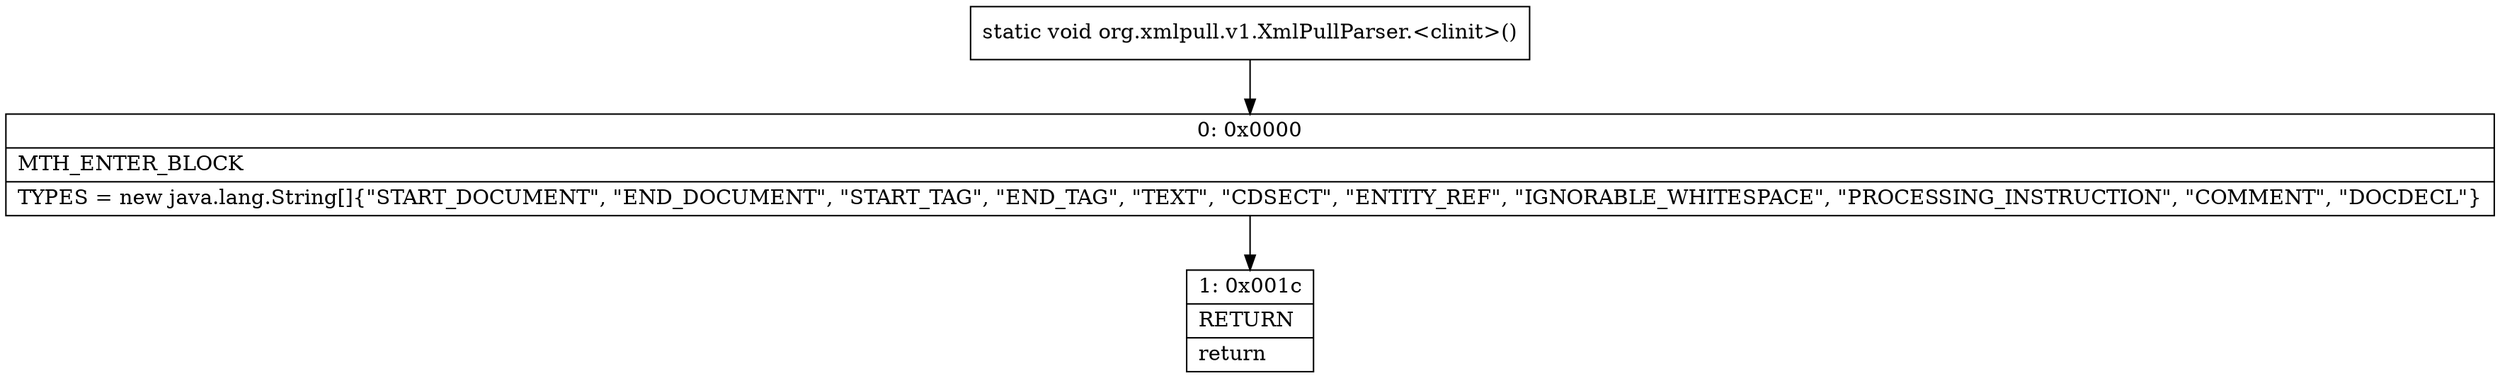 digraph "CFG fororg.xmlpull.v1.XmlPullParser.\<clinit\>()V" {
Node_0 [shape=record,label="{0\:\ 0x0000|MTH_ENTER_BLOCK\l|TYPES = new java.lang.String[]\{\"START_DOCUMENT\", \"END_DOCUMENT\", \"START_TAG\", \"END_TAG\", \"TEXT\", \"CDSECT\", \"ENTITY_REF\", \"IGNORABLE_WHITESPACE\", \"PROCESSING_INSTRUCTION\", \"COMMENT\", \"DOCDECL\"\}\l}"];
Node_1 [shape=record,label="{1\:\ 0x001c|RETURN\l|return\l}"];
MethodNode[shape=record,label="{static void org.xmlpull.v1.XmlPullParser.\<clinit\>() }"];
MethodNode -> Node_0;
Node_0 -> Node_1;
}

